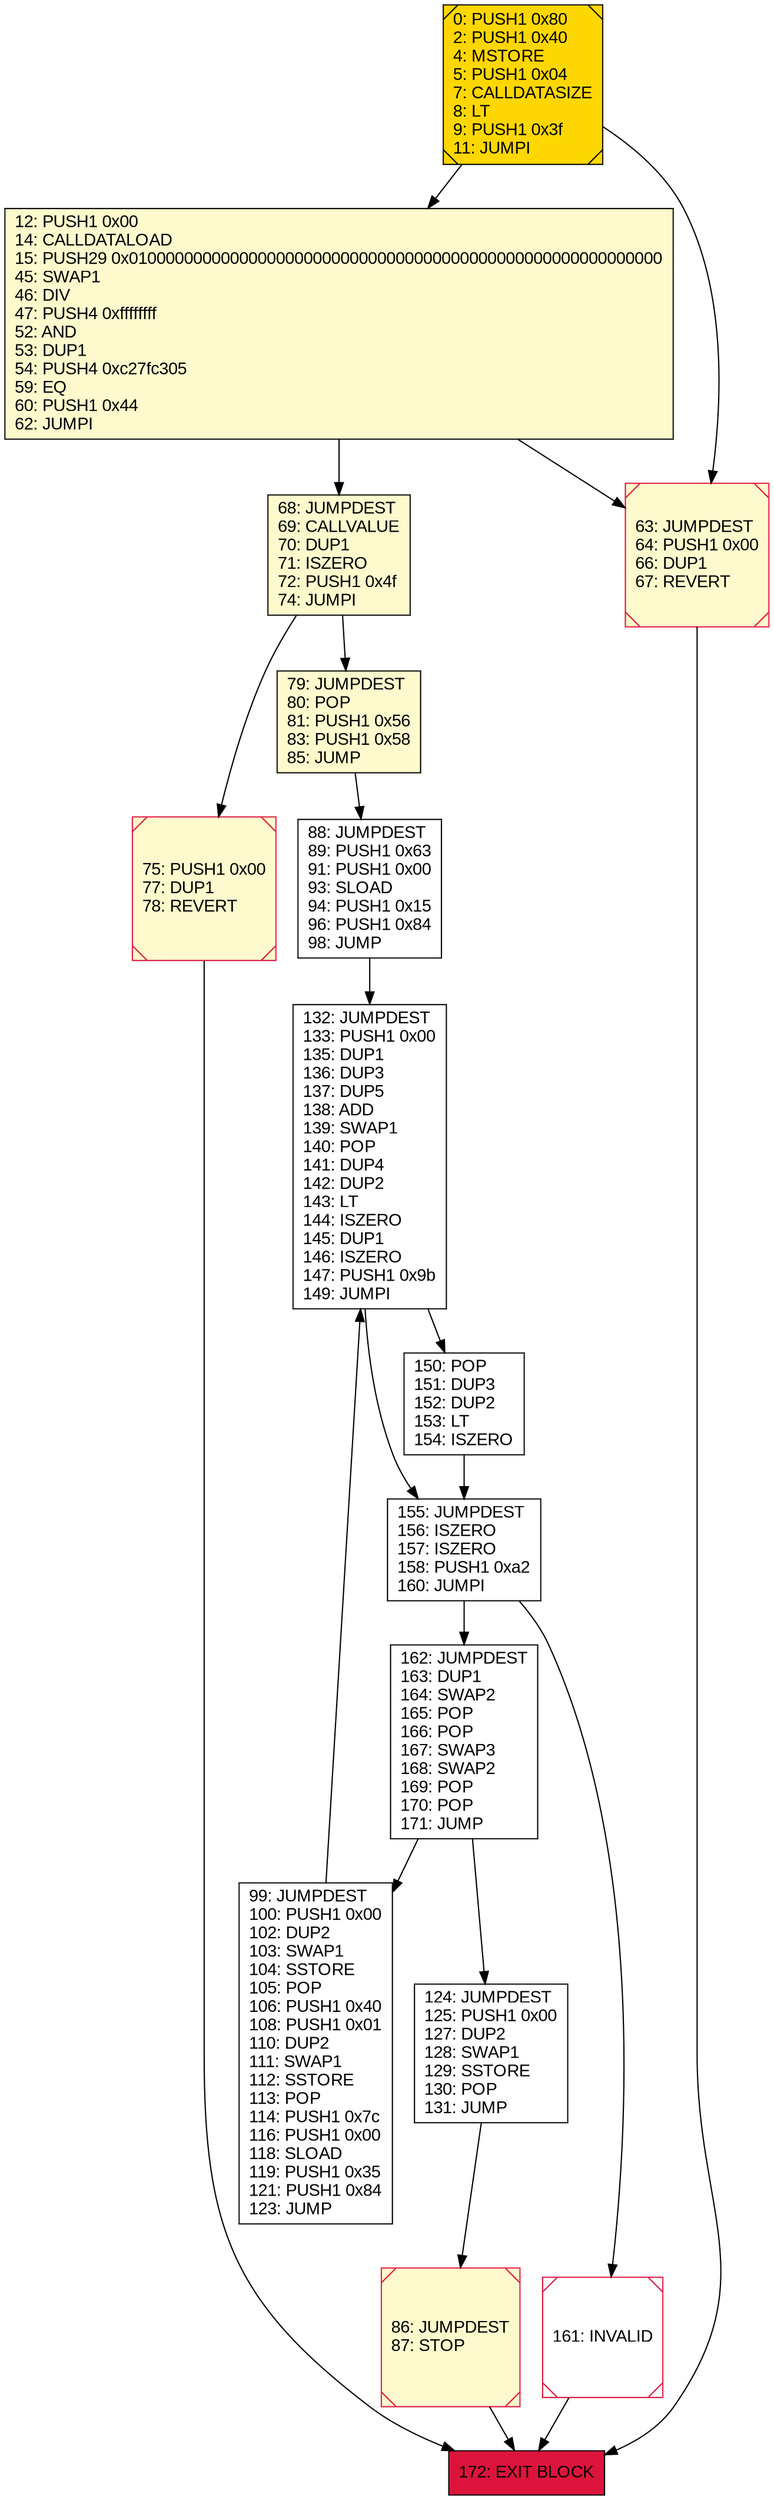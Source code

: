 digraph G {
bgcolor=transparent rankdir=UD;
node [shape=box style=filled color=black fillcolor=white fontname=arial fontcolor=black];
86 [label="86: JUMPDEST\l87: STOP\l" fillcolor=lemonchiffon shape=Msquare color=crimson ];
68 [label="68: JUMPDEST\l69: CALLVALUE\l70: DUP1\l71: ISZERO\l72: PUSH1 0x4f\l74: JUMPI\l" fillcolor=lemonchiffon ];
124 [label="124: JUMPDEST\l125: PUSH1 0x00\l127: DUP2\l128: SWAP1\l129: SSTORE\l130: POP\l131: JUMP\l" ];
12 [label="12: PUSH1 0x00\l14: CALLDATALOAD\l15: PUSH29 0x0100000000000000000000000000000000000000000000000000000000\l45: SWAP1\l46: DIV\l47: PUSH4 0xffffffff\l52: AND\l53: DUP1\l54: PUSH4 0xc27fc305\l59: EQ\l60: PUSH1 0x44\l62: JUMPI\l" fillcolor=lemonchiffon ];
75 [label="75: PUSH1 0x00\l77: DUP1\l78: REVERT\l" fillcolor=lemonchiffon shape=Msquare color=crimson ];
172 [label="172: EXIT BLOCK\l" fillcolor=crimson ];
79 [label="79: JUMPDEST\l80: POP\l81: PUSH1 0x56\l83: PUSH1 0x58\l85: JUMP\l" fillcolor=lemonchiffon ];
162 [label="162: JUMPDEST\l163: DUP1\l164: SWAP2\l165: POP\l166: POP\l167: SWAP3\l168: SWAP2\l169: POP\l170: POP\l171: JUMP\l" ];
0 [label="0: PUSH1 0x80\l2: PUSH1 0x40\l4: MSTORE\l5: PUSH1 0x04\l7: CALLDATASIZE\l8: LT\l9: PUSH1 0x3f\l11: JUMPI\l" fillcolor=lemonchiffon shape=Msquare fillcolor=gold ];
155 [label="155: JUMPDEST\l156: ISZERO\l157: ISZERO\l158: PUSH1 0xa2\l160: JUMPI\l" ];
99 [label="99: JUMPDEST\l100: PUSH1 0x00\l102: DUP2\l103: SWAP1\l104: SSTORE\l105: POP\l106: PUSH1 0x40\l108: PUSH1 0x01\l110: DUP2\l111: SWAP1\l112: SSTORE\l113: POP\l114: PUSH1 0x7c\l116: PUSH1 0x00\l118: SLOAD\l119: PUSH1 0x35\l121: PUSH1 0x84\l123: JUMP\l" ];
63 [label="63: JUMPDEST\l64: PUSH1 0x00\l66: DUP1\l67: REVERT\l" fillcolor=lemonchiffon shape=Msquare color=crimson ];
88 [label="88: JUMPDEST\l89: PUSH1 0x63\l91: PUSH1 0x00\l93: SLOAD\l94: PUSH1 0x15\l96: PUSH1 0x84\l98: JUMP\l" ];
132 [label="132: JUMPDEST\l133: PUSH1 0x00\l135: DUP1\l136: DUP3\l137: DUP5\l138: ADD\l139: SWAP1\l140: POP\l141: DUP4\l142: DUP2\l143: LT\l144: ISZERO\l145: DUP1\l146: ISZERO\l147: PUSH1 0x9b\l149: JUMPI\l" ];
150 [label="150: POP\l151: DUP3\l152: DUP2\l153: LT\l154: ISZERO\l" ];
161 [label="161: INVALID\l" shape=Msquare color=crimson ];
88 -> 132;
132 -> 150;
124 -> 86;
75 -> 172;
162 -> 124;
0 -> 63;
68 -> 79;
12 -> 68;
132 -> 155;
150 -> 155;
68 -> 75;
86 -> 172;
99 -> 132;
155 -> 161;
12 -> 63;
79 -> 88;
161 -> 172;
63 -> 172;
0 -> 12;
162 -> 99;
155 -> 162;
}
